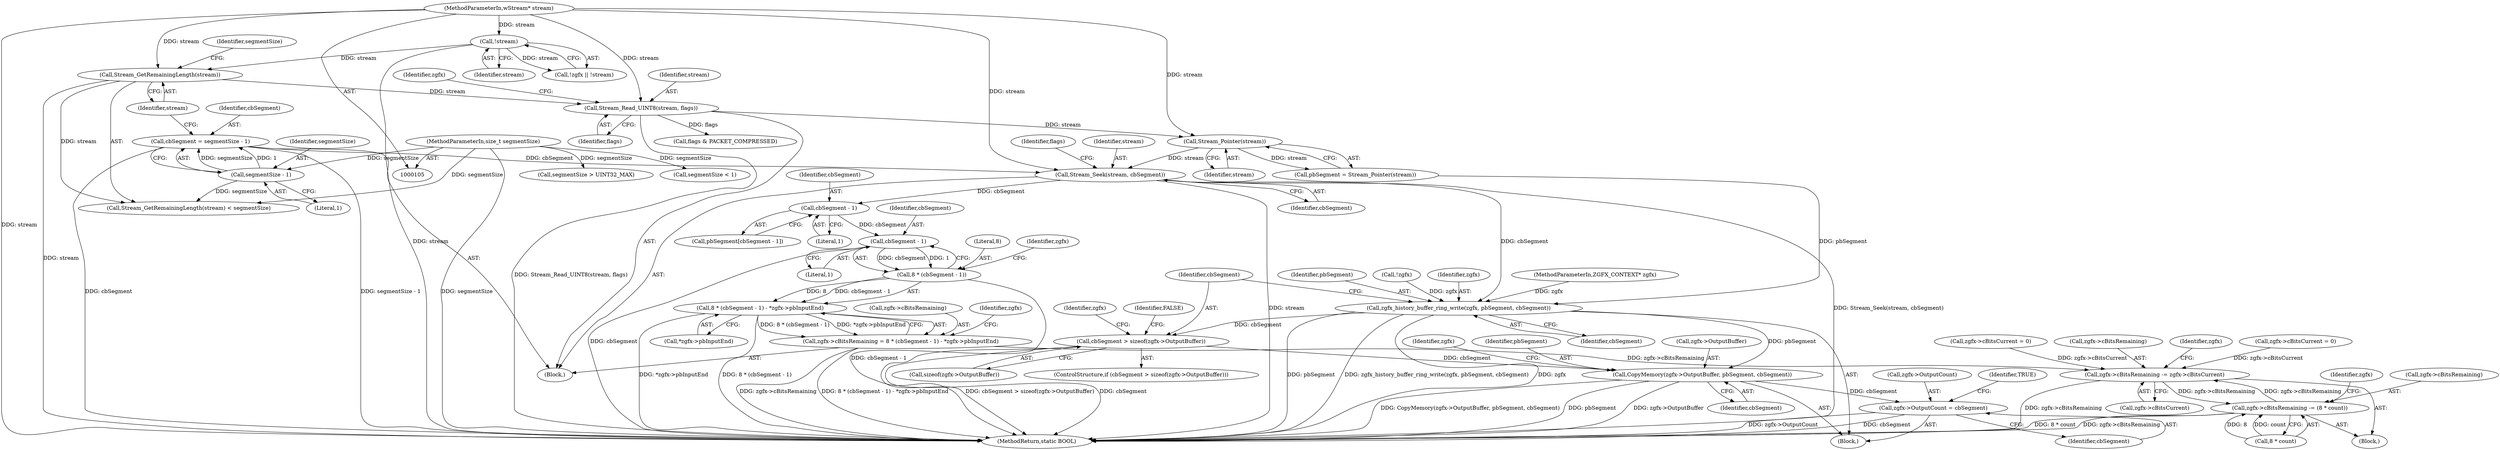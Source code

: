 digraph "0_FreeRDP_17c363a5162fd4dc77b1df54e48d7bd9bf6b3be7_0@pointer" {
"1000163" [label="(Call,Stream_Seek(stream, cbSegment))"];
"1000161" [label="(Call,Stream_Pointer(stream))"];
"1000151" [label="(Call,Stream_Read_UINT8(stream, flags))"];
"1000139" [label="(Call,Stream_GetRemainingLength(stream))"];
"1000127" [label="(Call,!stream)"];
"1000107" [label="(MethodParameterIn,wStream* stream)"];
"1000131" [label="(Call,cbSegment = segmentSize - 1)"];
"1000133" [label="(Call,segmentSize - 1)"];
"1000108" [label="(MethodParameterIn,size_t segmentSize)"];
"1000172" [label="(Call,zgfx_history_buffer_ring_write(zgfx, pbSegment, cbSegment))"];
"1000177" [label="(Call,cbSegment > sizeof(zgfx->OutputBuffer))"];
"1000185" [label="(Call,CopyMemory(zgfx->OutputBuffer, pbSegment, cbSegment))"];
"1000191" [label="(Call,zgfx->OutputCount = cbSegment)"];
"1000210" [label="(Call,cbSegment - 1)"];
"1000220" [label="(Call,cbSegment - 1)"];
"1000218" [label="(Call,8 * (cbSegment - 1))"];
"1000217" [label="(Call,8 * (cbSegment - 1) - *zgfx->pbInputEnd)"];
"1000213" [label="(Call,zgfx->cBitsRemaining = 8 * (cbSegment - 1) - *zgfx->pbInputEnd)"];
"1000490" [label="(Call,zgfx->cBitsRemaining -= zgfx->cBitsCurrent)"];
"1000544" [label="(Call,zgfx->cBitsRemaining -= (8 * count))"];
"1000165" [label="(Identifier,cbSegment)"];
"1000140" [label="(Identifier,stream)"];
"1000106" [label="(MethodParameterIn,ZGFX_CONTEXT* zgfx)"];
"1000177" [label="(Call,cbSegment > sizeof(zgfx->OutputBuffer))"];
"1000191" [label="(Call,zgfx->OutputCount = cbSegment)"];
"1000146" [label="(Call,segmentSize > UINT32_MAX)"];
"1000197" [label="(Identifier,TRUE)"];
"1000219" [label="(Literal,8)"];
"1000164" [label="(Identifier,stream)"];
"1000139" [label="(Call,Stream_GetRemainingLength(stream))"];
"1000176" [label="(ControlStructure,if (cbSegment > sizeof(zgfx->OutputBuffer)))"];
"1000223" [label="(Call,*zgfx->pbInputEnd)"];
"1000229" [label="(Identifier,zgfx)"];
"1000169" [label="(Identifier,flags)"];
"1000174" [label="(Identifier,pbSegment)"];
"1000559" [label="(MethodReturn,static BOOL)"];
"1000195" [label="(Identifier,cbSegment)"];
"1000179" [label="(Call,sizeof(zgfx->OutputBuffer))"];
"1000494" [label="(Call,zgfx->cBitsCurrent)"];
"1000227" [label="(Call,zgfx->cBitsCurrent = 0)"];
"1000222" [label="(Literal,1)"];
"1000152" [label="(Identifier,stream)"];
"1000218" [label="(Call,8 * (cbSegment - 1))"];
"1000214" [label="(Call,zgfx->cBitsRemaining)"];
"1000192" [label="(Call,zgfx->OutputCount)"];
"1000125" [label="(Call,!zgfx)"];
"1000553" [label="(Identifier,zgfx)"];
"1000187" [label="(Identifier,zgfx)"];
"1000481" [label="(Block,)"];
"1000173" [label="(Identifier,zgfx)"];
"1000211" [label="(Identifier,cbSegment)"];
"1000128" [label="(Identifier,stream)"];
"1000107" [label="(MethodParameterIn,wStream* stream)"];
"1000108" [label="(MethodParameterIn,size_t segmentSize)"];
"1000213" [label="(Call,zgfx->cBitsRemaining = 8 * (cbSegment - 1) - *zgfx->pbInputEnd)"];
"1000225" [label="(Identifier,zgfx)"];
"1000133" [label="(Call,segmentSize - 1)"];
"1000221" [label="(Identifier,cbSegment)"];
"1000208" [label="(Call,pbSegment[cbSegment - 1])"];
"1000544" [label="(Call,zgfx->cBitsRemaining -= (8 * count))"];
"1000186" [label="(Call,zgfx->OutputBuffer)"];
"1000151" [label="(Call,Stream_Read_UINT8(stream, flags))"];
"1000109" [label="(Block,)"];
"1000491" [label="(Call,zgfx->cBitsRemaining)"];
"1000210" [label="(Call,cbSegment - 1)"];
"1000193" [label="(Identifier,zgfx)"];
"1000545" [label="(Call,zgfx->cBitsRemaining)"];
"1000131" [label="(Call,cbSegment = segmentSize - 1)"];
"1000171" [label="(Block,)"];
"1000499" [label="(Identifier,zgfx)"];
"1000178" [label="(Identifier,cbSegment)"];
"1000190" [label="(Identifier,cbSegment)"];
"1000138" [label="(Call,Stream_GetRemainingLength(stream) < segmentSize)"];
"1000212" [label="(Literal,1)"];
"1000162" [label="(Identifier,stream)"];
"1000153" [label="(Identifier,flags)"];
"1000217" [label="(Call,8 * (cbSegment - 1) - *zgfx->pbInputEnd)"];
"1000143" [label="(Call,segmentSize < 1)"];
"1000490" [label="(Call,zgfx->cBitsRemaining -= zgfx->cBitsCurrent)"];
"1000548" [label="(Call,8 * count)"];
"1000185" [label="(Call,CopyMemory(zgfx->OutputBuffer, pbSegment, cbSegment))"];
"1000220" [label="(Call,cbSegment - 1)"];
"1000135" [label="(Literal,1)"];
"1000161" [label="(Call,Stream_Pointer(stream))"];
"1000134" [label="(Identifier,segmentSize)"];
"1000156" [label="(Identifier,zgfx)"];
"1000497" [label="(Call,zgfx->cBitsCurrent = 0)"];
"1000132" [label="(Identifier,cbSegment)"];
"1000184" [label="(Identifier,FALSE)"];
"1000127" [label="(Call,!stream)"];
"1000189" [label="(Identifier,pbSegment)"];
"1000175" [label="(Identifier,cbSegment)"];
"1000159" [label="(Call,pbSegment = Stream_Pointer(stream))"];
"1000168" [label="(Call,flags & PACKET_COMPRESSED)"];
"1000141" [label="(Identifier,segmentSize)"];
"1000124" [label="(Call,!zgfx || !stream)"];
"1000172" [label="(Call,zgfx_history_buffer_ring_write(zgfx, pbSegment, cbSegment))"];
"1000163" [label="(Call,Stream_Seek(stream, cbSegment))"];
"1000163" -> "1000109"  [label="AST: "];
"1000163" -> "1000165"  [label="CFG: "];
"1000164" -> "1000163"  [label="AST: "];
"1000165" -> "1000163"  [label="AST: "];
"1000169" -> "1000163"  [label="CFG: "];
"1000163" -> "1000559"  [label="DDG: stream"];
"1000163" -> "1000559"  [label="DDG: Stream_Seek(stream, cbSegment)"];
"1000161" -> "1000163"  [label="DDG: stream"];
"1000107" -> "1000163"  [label="DDG: stream"];
"1000131" -> "1000163"  [label="DDG: cbSegment"];
"1000163" -> "1000172"  [label="DDG: cbSegment"];
"1000163" -> "1000210"  [label="DDG: cbSegment"];
"1000161" -> "1000159"  [label="AST: "];
"1000161" -> "1000162"  [label="CFG: "];
"1000162" -> "1000161"  [label="AST: "];
"1000159" -> "1000161"  [label="CFG: "];
"1000161" -> "1000159"  [label="DDG: stream"];
"1000151" -> "1000161"  [label="DDG: stream"];
"1000107" -> "1000161"  [label="DDG: stream"];
"1000151" -> "1000109"  [label="AST: "];
"1000151" -> "1000153"  [label="CFG: "];
"1000152" -> "1000151"  [label="AST: "];
"1000153" -> "1000151"  [label="AST: "];
"1000156" -> "1000151"  [label="CFG: "];
"1000151" -> "1000559"  [label="DDG: Stream_Read_UINT8(stream, flags)"];
"1000139" -> "1000151"  [label="DDG: stream"];
"1000107" -> "1000151"  [label="DDG: stream"];
"1000151" -> "1000168"  [label="DDG: flags"];
"1000139" -> "1000138"  [label="AST: "];
"1000139" -> "1000140"  [label="CFG: "];
"1000140" -> "1000139"  [label="AST: "];
"1000141" -> "1000139"  [label="CFG: "];
"1000139" -> "1000559"  [label="DDG: stream"];
"1000139" -> "1000138"  [label="DDG: stream"];
"1000127" -> "1000139"  [label="DDG: stream"];
"1000107" -> "1000139"  [label="DDG: stream"];
"1000127" -> "1000124"  [label="AST: "];
"1000127" -> "1000128"  [label="CFG: "];
"1000128" -> "1000127"  [label="AST: "];
"1000124" -> "1000127"  [label="CFG: "];
"1000127" -> "1000559"  [label="DDG: stream"];
"1000127" -> "1000124"  [label="DDG: stream"];
"1000107" -> "1000127"  [label="DDG: stream"];
"1000107" -> "1000105"  [label="AST: "];
"1000107" -> "1000559"  [label="DDG: stream"];
"1000131" -> "1000109"  [label="AST: "];
"1000131" -> "1000133"  [label="CFG: "];
"1000132" -> "1000131"  [label="AST: "];
"1000133" -> "1000131"  [label="AST: "];
"1000140" -> "1000131"  [label="CFG: "];
"1000131" -> "1000559"  [label="DDG: cbSegment"];
"1000131" -> "1000559"  [label="DDG: segmentSize - 1"];
"1000133" -> "1000131"  [label="DDG: segmentSize"];
"1000133" -> "1000131"  [label="DDG: 1"];
"1000133" -> "1000135"  [label="CFG: "];
"1000134" -> "1000133"  [label="AST: "];
"1000135" -> "1000133"  [label="AST: "];
"1000108" -> "1000133"  [label="DDG: segmentSize"];
"1000133" -> "1000138"  [label="DDG: segmentSize"];
"1000108" -> "1000105"  [label="AST: "];
"1000108" -> "1000559"  [label="DDG: segmentSize"];
"1000108" -> "1000138"  [label="DDG: segmentSize"];
"1000108" -> "1000143"  [label="DDG: segmentSize"];
"1000108" -> "1000146"  [label="DDG: segmentSize"];
"1000172" -> "1000171"  [label="AST: "];
"1000172" -> "1000175"  [label="CFG: "];
"1000173" -> "1000172"  [label="AST: "];
"1000174" -> "1000172"  [label="AST: "];
"1000175" -> "1000172"  [label="AST: "];
"1000178" -> "1000172"  [label="CFG: "];
"1000172" -> "1000559"  [label="DDG: zgfx_history_buffer_ring_write(zgfx, pbSegment, cbSegment)"];
"1000172" -> "1000559"  [label="DDG: zgfx"];
"1000172" -> "1000559"  [label="DDG: pbSegment"];
"1000125" -> "1000172"  [label="DDG: zgfx"];
"1000106" -> "1000172"  [label="DDG: zgfx"];
"1000159" -> "1000172"  [label="DDG: pbSegment"];
"1000172" -> "1000177"  [label="DDG: cbSegment"];
"1000172" -> "1000185"  [label="DDG: pbSegment"];
"1000177" -> "1000176"  [label="AST: "];
"1000177" -> "1000179"  [label="CFG: "];
"1000178" -> "1000177"  [label="AST: "];
"1000179" -> "1000177"  [label="AST: "];
"1000184" -> "1000177"  [label="CFG: "];
"1000187" -> "1000177"  [label="CFG: "];
"1000177" -> "1000559"  [label="DDG: cbSegment"];
"1000177" -> "1000559"  [label="DDG: cbSegment > sizeof(zgfx->OutputBuffer)"];
"1000177" -> "1000185"  [label="DDG: cbSegment"];
"1000185" -> "1000171"  [label="AST: "];
"1000185" -> "1000190"  [label="CFG: "];
"1000186" -> "1000185"  [label="AST: "];
"1000189" -> "1000185"  [label="AST: "];
"1000190" -> "1000185"  [label="AST: "];
"1000193" -> "1000185"  [label="CFG: "];
"1000185" -> "1000559"  [label="DDG: zgfx->OutputBuffer"];
"1000185" -> "1000559"  [label="DDG: CopyMemory(zgfx->OutputBuffer, pbSegment, cbSegment)"];
"1000185" -> "1000559"  [label="DDG: pbSegment"];
"1000185" -> "1000191"  [label="DDG: cbSegment"];
"1000191" -> "1000171"  [label="AST: "];
"1000191" -> "1000195"  [label="CFG: "];
"1000192" -> "1000191"  [label="AST: "];
"1000195" -> "1000191"  [label="AST: "];
"1000197" -> "1000191"  [label="CFG: "];
"1000191" -> "1000559"  [label="DDG: cbSegment"];
"1000191" -> "1000559"  [label="DDG: zgfx->OutputCount"];
"1000210" -> "1000208"  [label="AST: "];
"1000210" -> "1000212"  [label="CFG: "];
"1000211" -> "1000210"  [label="AST: "];
"1000212" -> "1000210"  [label="AST: "];
"1000208" -> "1000210"  [label="CFG: "];
"1000210" -> "1000220"  [label="DDG: cbSegment"];
"1000220" -> "1000218"  [label="AST: "];
"1000220" -> "1000222"  [label="CFG: "];
"1000221" -> "1000220"  [label="AST: "];
"1000222" -> "1000220"  [label="AST: "];
"1000218" -> "1000220"  [label="CFG: "];
"1000220" -> "1000559"  [label="DDG: cbSegment"];
"1000220" -> "1000218"  [label="DDG: cbSegment"];
"1000220" -> "1000218"  [label="DDG: 1"];
"1000218" -> "1000217"  [label="AST: "];
"1000219" -> "1000218"  [label="AST: "];
"1000225" -> "1000218"  [label="CFG: "];
"1000218" -> "1000559"  [label="DDG: cbSegment - 1"];
"1000218" -> "1000217"  [label="DDG: 8"];
"1000218" -> "1000217"  [label="DDG: cbSegment - 1"];
"1000217" -> "1000213"  [label="AST: "];
"1000217" -> "1000223"  [label="CFG: "];
"1000223" -> "1000217"  [label="AST: "];
"1000213" -> "1000217"  [label="CFG: "];
"1000217" -> "1000559"  [label="DDG: *zgfx->pbInputEnd"];
"1000217" -> "1000559"  [label="DDG: 8 * (cbSegment - 1)"];
"1000217" -> "1000213"  [label="DDG: 8 * (cbSegment - 1)"];
"1000217" -> "1000213"  [label="DDG: *zgfx->pbInputEnd"];
"1000213" -> "1000109"  [label="AST: "];
"1000214" -> "1000213"  [label="AST: "];
"1000229" -> "1000213"  [label="CFG: "];
"1000213" -> "1000559"  [label="DDG: 8 * (cbSegment - 1) - *zgfx->pbInputEnd"];
"1000213" -> "1000559"  [label="DDG: zgfx->cBitsRemaining"];
"1000213" -> "1000490"  [label="DDG: zgfx->cBitsRemaining"];
"1000490" -> "1000481"  [label="AST: "];
"1000490" -> "1000494"  [label="CFG: "];
"1000491" -> "1000490"  [label="AST: "];
"1000494" -> "1000490"  [label="AST: "];
"1000499" -> "1000490"  [label="CFG: "];
"1000490" -> "1000559"  [label="DDG: zgfx->cBitsRemaining"];
"1000497" -> "1000490"  [label="DDG: zgfx->cBitsCurrent"];
"1000227" -> "1000490"  [label="DDG: zgfx->cBitsCurrent"];
"1000544" -> "1000490"  [label="DDG: zgfx->cBitsRemaining"];
"1000490" -> "1000544"  [label="DDG: zgfx->cBitsRemaining"];
"1000544" -> "1000481"  [label="AST: "];
"1000544" -> "1000548"  [label="CFG: "];
"1000545" -> "1000544"  [label="AST: "];
"1000548" -> "1000544"  [label="AST: "];
"1000553" -> "1000544"  [label="CFG: "];
"1000544" -> "1000559"  [label="DDG: 8 * count"];
"1000544" -> "1000559"  [label="DDG: zgfx->cBitsRemaining"];
"1000548" -> "1000544"  [label="DDG: 8"];
"1000548" -> "1000544"  [label="DDG: count"];
}
